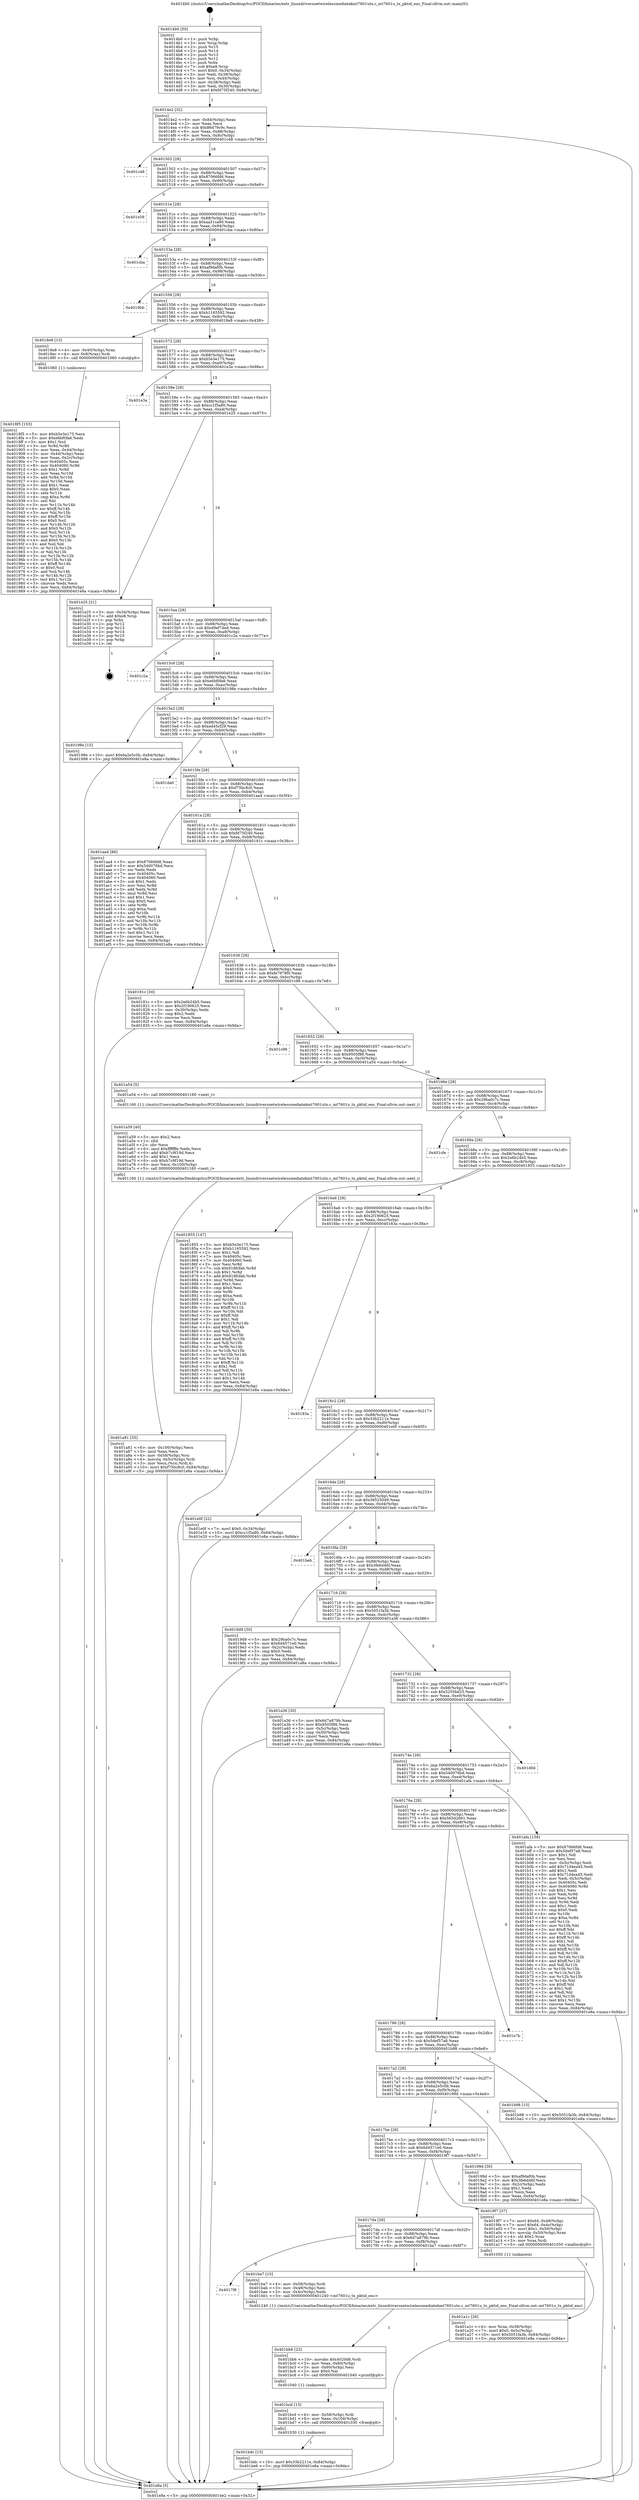 digraph "0x4014b0" {
  label = "0x4014b0 (/mnt/c/Users/mathe/Desktop/tcc/POCII/binaries/extr_linuxdriversnetwirelessmediatekmt7601utx.c_mt7601u_tx_pktid_enc_Final-ollvm.out::main(0))"
  labelloc = "t"
  node[shape=record]

  Entry [label="",width=0.3,height=0.3,shape=circle,fillcolor=black,style=filled]
  "0x4014e2" [label="{
     0x4014e2 [32]\l
     | [instrs]\l
     &nbsp;&nbsp;0x4014e2 \<+6\>: mov -0x84(%rbp),%eax\l
     &nbsp;&nbsp;0x4014e8 \<+2\>: mov %eax,%ecx\l
     &nbsp;&nbsp;0x4014ea \<+6\>: sub $0x86d79c9c,%ecx\l
     &nbsp;&nbsp;0x4014f0 \<+6\>: mov %eax,-0x88(%rbp)\l
     &nbsp;&nbsp;0x4014f6 \<+6\>: mov %ecx,-0x8c(%rbp)\l
     &nbsp;&nbsp;0x4014fc \<+6\>: je 0000000000401c48 \<main+0x798\>\l
  }"]
  "0x401c48" [label="{
     0x401c48\l
  }", style=dashed]
  "0x401502" [label="{
     0x401502 [28]\l
     | [instrs]\l
     &nbsp;&nbsp;0x401502 \<+5\>: jmp 0000000000401507 \<main+0x57\>\l
     &nbsp;&nbsp;0x401507 \<+6\>: mov -0x88(%rbp),%eax\l
     &nbsp;&nbsp;0x40150d \<+5\>: sub $0x87066fd6,%eax\l
     &nbsp;&nbsp;0x401512 \<+6\>: mov %eax,-0x90(%rbp)\l
     &nbsp;&nbsp;0x401518 \<+6\>: je 0000000000401e59 \<main+0x9a9\>\l
  }"]
  Exit [label="",width=0.3,height=0.3,shape=circle,fillcolor=black,style=filled,peripheries=2]
  "0x401e59" [label="{
     0x401e59\l
  }", style=dashed]
  "0x40151e" [label="{
     0x40151e [28]\l
     | [instrs]\l
     &nbsp;&nbsp;0x40151e \<+5\>: jmp 0000000000401523 \<main+0x73\>\l
     &nbsp;&nbsp;0x401523 \<+6\>: mov -0x88(%rbp),%eax\l
     &nbsp;&nbsp;0x401529 \<+5\>: sub $0xaa31ca90,%eax\l
     &nbsp;&nbsp;0x40152e \<+6\>: mov %eax,-0x94(%rbp)\l
     &nbsp;&nbsp;0x401534 \<+6\>: je 0000000000401cba \<main+0x80a\>\l
  }"]
  "0x401bdc" [label="{
     0x401bdc [15]\l
     | [instrs]\l
     &nbsp;&nbsp;0x401bdc \<+10\>: movl $0x33b2211e,-0x84(%rbp)\l
     &nbsp;&nbsp;0x401be6 \<+5\>: jmp 0000000000401e8a \<main+0x9da\>\l
  }"]
  "0x401cba" [label="{
     0x401cba\l
  }", style=dashed]
  "0x40153a" [label="{
     0x40153a [28]\l
     | [instrs]\l
     &nbsp;&nbsp;0x40153a \<+5\>: jmp 000000000040153f \<main+0x8f\>\l
     &nbsp;&nbsp;0x40153f \<+6\>: mov -0x88(%rbp),%eax\l
     &nbsp;&nbsp;0x401545 \<+5\>: sub $0xaf9daf0b,%eax\l
     &nbsp;&nbsp;0x40154a \<+6\>: mov %eax,-0x98(%rbp)\l
     &nbsp;&nbsp;0x401550 \<+6\>: je 00000000004019bb \<main+0x50b\>\l
  }"]
  "0x401bcd" [label="{
     0x401bcd [15]\l
     | [instrs]\l
     &nbsp;&nbsp;0x401bcd \<+4\>: mov -0x58(%rbp),%rdi\l
     &nbsp;&nbsp;0x401bd1 \<+6\>: mov %eax,-0x104(%rbp)\l
     &nbsp;&nbsp;0x401bd7 \<+5\>: call 0000000000401030 \<free@plt\>\l
     | [calls]\l
     &nbsp;&nbsp;0x401030 \{1\} (unknown)\l
  }"]
  "0x4019bb" [label="{
     0x4019bb\l
  }", style=dashed]
  "0x401556" [label="{
     0x401556 [28]\l
     | [instrs]\l
     &nbsp;&nbsp;0x401556 \<+5\>: jmp 000000000040155b \<main+0xab\>\l
     &nbsp;&nbsp;0x40155b \<+6\>: mov -0x88(%rbp),%eax\l
     &nbsp;&nbsp;0x401561 \<+5\>: sub $0xb1165592,%eax\l
     &nbsp;&nbsp;0x401566 \<+6\>: mov %eax,-0x9c(%rbp)\l
     &nbsp;&nbsp;0x40156c \<+6\>: je 00000000004018e8 \<main+0x438\>\l
  }"]
  "0x401bb6" [label="{
     0x401bb6 [23]\l
     | [instrs]\l
     &nbsp;&nbsp;0x401bb6 \<+10\>: movabs $0x4020d6,%rdi\l
     &nbsp;&nbsp;0x401bc0 \<+3\>: mov %eax,-0x60(%rbp)\l
     &nbsp;&nbsp;0x401bc3 \<+3\>: mov -0x60(%rbp),%esi\l
     &nbsp;&nbsp;0x401bc6 \<+2\>: mov $0x0,%al\l
     &nbsp;&nbsp;0x401bc8 \<+5\>: call 0000000000401040 \<printf@plt\>\l
     | [calls]\l
     &nbsp;&nbsp;0x401040 \{1\} (unknown)\l
  }"]
  "0x4018e8" [label="{
     0x4018e8 [13]\l
     | [instrs]\l
     &nbsp;&nbsp;0x4018e8 \<+4\>: mov -0x40(%rbp),%rax\l
     &nbsp;&nbsp;0x4018ec \<+4\>: mov 0x8(%rax),%rdi\l
     &nbsp;&nbsp;0x4018f0 \<+5\>: call 0000000000401060 \<atoi@plt\>\l
     | [calls]\l
     &nbsp;&nbsp;0x401060 \{1\} (unknown)\l
  }"]
  "0x401572" [label="{
     0x401572 [28]\l
     | [instrs]\l
     &nbsp;&nbsp;0x401572 \<+5\>: jmp 0000000000401577 \<main+0xc7\>\l
     &nbsp;&nbsp;0x401577 \<+6\>: mov -0x88(%rbp),%eax\l
     &nbsp;&nbsp;0x40157d \<+5\>: sub $0xb5e3e175,%eax\l
     &nbsp;&nbsp;0x401582 \<+6\>: mov %eax,-0xa0(%rbp)\l
     &nbsp;&nbsp;0x401588 \<+6\>: je 0000000000401e3a \<main+0x98a\>\l
  }"]
  "0x4017f6" [label="{
     0x4017f6\l
  }", style=dashed]
  "0x401e3a" [label="{
     0x401e3a\l
  }", style=dashed]
  "0x40158e" [label="{
     0x40158e [28]\l
     | [instrs]\l
     &nbsp;&nbsp;0x40158e \<+5\>: jmp 0000000000401593 \<main+0xe3\>\l
     &nbsp;&nbsp;0x401593 \<+6\>: mov -0x88(%rbp),%eax\l
     &nbsp;&nbsp;0x401599 \<+5\>: sub $0xcc1f5a80,%eax\l
     &nbsp;&nbsp;0x40159e \<+6\>: mov %eax,-0xa4(%rbp)\l
     &nbsp;&nbsp;0x4015a4 \<+6\>: je 0000000000401e25 \<main+0x975\>\l
  }"]
  "0x401ba7" [label="{
     0x401ba7 [15]\l
     | [instrs]\l
     &nbsp;&nbsp;0x401ba7 \<+4\>: mov -0x58(%rbp),%rdi\l
     &nbsp;&nbsp;0x401bab \<+3\>: mov -0x48(%rbp),%esi\l
     &nbsp;&nbsp;0x401bae \<+3\>: mov -0x4c(%rbp),%edx\l
     &nbsp;&nbsp;0x401bb1 \<+5\>: call 0000000000401240 \<mt7601u_tx_pktid_enc\>\l
     | [calls]\l
     &nbsp;&nbsp;0x401240 \{1\} (/mnt/c/Users/mathe/Desktop/tcc/POCII/binaries/extr_linuxdriversnetwirelessmediatekmt7601utx.c_mt7601u_tx_pktid_enc_Final-ollvm.out::mt7601u_tx_pktid_enc)\l
  }"]
  "0x401e25" [label="{
     0x401e25 [21]\l
     | [instrs]\l
     &nbsp;&nbsp;0x401e25 \<+3\>: mov -0x34(%rbp),%eax\l
     &nbsp;&nbsp;0x401e28 \<+7\>: add $0xe8,%rsp\l
     &nbsp;&nbsp;0x401e2f \<+1\>: pop %rbx\l
     &nbsp;&nbsp;0x401e30 \<+2\>: pop %r12\l
     &nbsp;&nbsp;0x401e32 \<+2\>: pop %r13\l
     &nbsp;&nbsp;0x401e34 \<+2\>: pop %r14\l
     &nbsp;&nbsp;0x401e36 \<+2\>: pop %r15\l
     &nbsp;&nbsp;0x401e38 \<+1\>: pop %rbp\l
     &nbsp;&nbsp;0x401e39 \<+1\>: ret\l
  }"]
  "0x4015aa" [label="{
     0x4015aa [28]\l
     | [instrs]\l
     &nbsp;&nbsp;0x4015aa \<+5\>: jmp 00000000004015af \<main+0xff\>\l
     &nbsp;&nbsp;0x4015af \<+6\>: mov -0x88(%rbp),%eax\l
     &nbsp;&nbsp;0x4015b5 \<+5\>: sub $0xd9ef74ed,%eax\l
     &nbsp;&nbsp;0x4015ba \<+6\>: mov %eax,-0xa8(%rbp)\l
     &nbsp;&nbsp;0x4015c0 \<+6\>: je 0000000000401c2a \<main+0x77a\>\l
  }"]
  "0x401a81" [label="{
     0x401a81 [35]\l
     | [instrs]\l
     &nbsp;&nbsp;0x401a81 \<+6\>: mov -0x100(%rbp),%ecx\l
     &nbsp;&nbsp;0x401a87 \<+3\>: imul %eax,%ecx\l
     &nbsp;&nbsp;0x401a8a \<+4\>: mov -0x58(%rbp),%rsi\l
     &nbsp;&nbsp;0x401a8e \<+4\>: movslq -0x5c(%rbp),%rdi\l
     &nbsp;&nbsp;0x401a92 \<+3\>: mov %ecx,(%rsi,%rdi,4)\l
     &nbsp;&nbsp;0x401a95 \<+10\>: movl $0xf75bc8c0,-0x84(%rbp)\l
     &nbsp;&nbsp;0x401a9f \<+5\>: jmp 0000000000401e8a \<main+0x9da\>\l
  }"]
  "0x401c2a" [label="{
     0x401c2a\l
  }", style=dashed]
  "0x4015c6" [label="{
     0x4015c6 [28]\l
     | [instrs]\l
     &nbsp;&nbsp;0x4015c6 \<+5\>: jmp 00000000004015cb \<main+0x11b\>\l
     &nbsp;&nbsp;0x4015cb \<+6\>: mov -0x88(%rbp),%eax\l
     &nbsp;&nbsp;0x4015d1 \<+5\>: sub $0xe6bf0fa6,%eax\l
     &nbsp;&nbsp;0x4015d6 \<+6\>: mov %eax,-0xac(%rbp)\l
     &nbsp;&nbsp;0x4015dc \<+6\>: je 000000000040198e \<main+0x4de\>\l
  }"]
  "0x401a59" [label="{
     0x401a59 [40]\l
     | [instrs]\l
     &nbsp;&nbsp;0x401a59 \<+5\>: mov $0x2,%ecx\l
     &nbsp;&nbsp;0x401a5e \<+1\>: cltd\l
     &nbsp;&nbsp;0x401a5f \<+2\>: idiv %ecx\l
     &nbsp;&nbsp;0x401a61 \<+6\>: imul $0xfffffffe,%edx,%ecx\l
     &nbsp;&nbsp;0x401a67 \<+6\>: add $0xb7c9f19d,%ecx\l
     &nbsp;&nbsp;0x401a6d \<+3\>: add $0x1,%ecx\l
     &nbsp;&nbsp;0x401a70 \<+6\>: sub $0xb7c9f19d,%ecx\l
     &nbsp;&nbsp;0x401a76 \<+6\>: mov %ecx,-0x100(%rbp)\l
     &nbsp;&nbsp;0x401a7c \<+5\>: call 0000000000401160 \<next_i\>\l
     | [calls]\l
     &nbsp;&nbsp;0x401160 \{1\} (/mnt/c/Users/mathe/Desktop/tcc/POCII/binaries/extr_linuxdriversnetwirelessmediatekmt7601utx.c_mt7601u_tx_pktid_enc_Final-ollvm.out::next_i)\l
  }"]
  "0x40198e" [label="{
     0x40198e [15]\l
     | [instrs]\l
     &nbsp;&nbsp;0x40198e \<+10\>: movl $0x6a2e5c0b,-0x84(%rbp)\l
     &nbsp;&nbsp;0x401998 \<+5\>: jmp 0000000000401e8a \<main+0x9da\>\l
  }"]
  "0x4015e2" [label="{
     0x4015e2 [28]\l
     | [instrs]\l
     &nbsp;&nbsp;0x4015e2 \<+5\>: jmp 00000000004015e7 \<main+0x137\>\l
     &nbsp;&nbsp;0x4015e7 \<+6\>: mov -0x88(%rbp),%eax\l
     &nbsp;&nbsp;0x4015ed \<+5\>: sub $0xed45cf29,%eax\l
     &nbsp;&nbsp;0x4015f2 \<+6\>: mov %eax,-0xb0(%rbp)\l
     &nbsp;&nbsp;0x4015f8 \<+6\>: je 0000000000401da0 \<main+0x8f0\>\l
  }"]
  "0x401a1c" [label="{
     0x401a1c [26]\l
     | [instrs]\l
     &nbsp;&nbsp;0x401a1c \<+4\>: mov %rax,-0x58(%rbp)\l
     &nbsp;&nbsp;0x401a20 \<+7\>: movl $0x0,-0x5c(%rbp)\l
     &nbsp;&nbsp;0x401a27 \<+10\>: movl $0x5051fa3b,-0x84(%rbp)\l
     &nbsp;&nbsp;0x401a31 \<+5\>: jmp 0000000000401e8a \<main+0x9da\>\l
  }"]
  "0x401da0" [label="{
     0x401da0\l
  }", style=dashed]
  "0x4015fe" [label="{
     0x4015fe [28]\l
     | [instrs]\l
     &nbsp;&nbsp;0x4015fe \<+5\>: jmp 0000000000401603 \<main+0x153\>\l
     &nbsp;&nbsp;0x401603 \<+6\>: mov -0x88(%rbp),%eax\l
     &nbsp;&nbsp;0x401609 \<+5\>: sub $0xf75bc8c0,%eax\l
     &nbsp;&nbsp;0x40160e \<+6\>: mov %eax,-0xb4(%rbp)\l
     &nbsp;&nbsp;0x401614 \<+6\>: je 0000000000401aa4 \<main+0x5f4\>\l
  }"]
  "0x4017da" [label="{
     0x4017da [28]\l
     | [instrs]\l
     &nbsp;&nbsp;0x4017da \<+5\>: jmp 00000000004017df \<main+0x32f\>\l
     &nbsp;&nbsp;0x4017df \<+6\>: mov -0x88(%rbp),%eax\l
     &nbsp;&nbsp;0x4017e5 \<+5\>: sub $0x6d7a879b,%eax\l
     &nbsp;&nbsp;0x4017ea \<+6\>: mov %eax,-0xf8(%rbp)\l
     &nbsp;&nbsp;0x4017f0 \<+6\>: je 0000000000401ba7 \<main+0x6f7\>\l
  }"]
  "0x401aa4" [label="{
     0x401aa4 [86]\l
     | [instrs]\l
     &nbsp;&nbsp;0x401aa4 \<+5\>: mov $0x87066fd6,%eax\l
     &nbsp;&nbsp;0x401aa9 \<+5\>: mov $0x540076bd,%ecx\l
     &nbsp;&nbsp;0x401aae \<+2\>: xor %edx,%edx\l
     &nbsp;&nbsp;0x401ab0 \<+7\>: mov 0x40405c,%esi\l
     &nbsp;&nbsp;0x401ab7 \<+7\>: mov 0x404060,%edi\l
     &nbsp;&nbsp;0x401abe \<+3\>: sub $0x1,%edx\l
     &nbsp;&nbsp;0x401ac1 \<+3\>: mov %esi,%r8d\l
     &nbsp;&nbsp;0x401ac4 \<+3\>: add %edx,%r8d\l
     &nbsp;&nbsp;0x401ac7 \<+4\>: imul %r8d,%esi\l
     &nbsp;&nbsp;0x401acb \<+3\>: and $0x1,%esi\l
     &nbsp;&nbsp;0x401ace \<+3\>: cmp $0x0,%esi\l
     &nbsp;&nbsp;0x401ad1 \<+4\>: sete %r9b\l
     &nbsp;&nbsp;0x401ad5 \<+3\>: cmp $0xa,%edi\l
     &nbsp;&nbsp;0x401ad8 \<+4\>: setl %r10b\l
     &nbsp;&nbsp;0x401adc \<+3\>: mov %r9b,%r11b\l
     &nbsp;&nbsp;0x401adf \<+3\>: and %r10b,%r11b\l
     &nbsp;&nbsp;0x401ae2 \<+3\>: xor %r10b,%r9b\l
     &nbsp;&nbsp;0x401ae5 \<+3\>: or %r9b,%r11b\l
     &nbsp;&nbsp;0x401ae8 \<+4\>: test $0x1,%r11b\l
     &nbsp;&nbsp;0x401aec \<+3\>: cmovne %ecx,%eax\l
     &nbsp;&nbsp;0x401aef \<+6\>: mov %eax,-0x84(%rbp)\l
     &nbsp;&nbsp;0x401af5 \<+5\>: jmp 0000000000401e8a \<main+0x9da\>\l
  }"]
  "0x40161a" [label="{
     0x40161a [28]\l
     | [instrs]\l
     &nbsp;&nbsp;0x40161a \<+5\>: jmp 000000000040161f \<main+0x16f\>\l
     &nbsp;&nbsp;0x40161f \<+6\>: mov -0x88(%rbp),%eax\l
     &nbsp;&nbsp;0x401625 \<+5\>: sub $0xfd75f240,%eax\l
     &nbsp;&nbsp;0x40162a \<+6\>: mov %eax,-0xb8(%rbp)\l
     &nbsp;&nbsp;0x401630 \<+6\>: je 000000000040181c \<main+0x36c\>\l
  }"]
  "0x4019f7" [label="{
     0x4019f7 [37]\l
     | [instrs]\l
     &nbsp;&nbsp;0x4019f7 \<+7\>: movl $0x64,-0x48(%rbp)\l
     &nbsp;&nbsp;0x4019fe \<+7\>: movl $0x64,-0x4c(%rbp)\l
     &nbsp;&nbsp;0x401a05 \<+7\>: movl $0x1,-0x50(%rbp)\l
     &nbsp;&nbsp;0x401a0c \<+4\>: movslq -0x50(%rbp),%rax\l
     &nbsp;&nbsp;0x401a10 \<+4\>: shl $0x2,%rax\l
     &nbsp;&nbsp;0x401a14 \<+3\>: mov %rax,%rdi\l
     &nbsp;&nbsp;0x401a17 \<+5\>: call 0000000000401050 \<malloc@plt\>\l
     | [calls]\l
     &nbsp;&nbsp;0x401050 \{1\} (unknown)\l
  }"]
  "0x40181c" [label="{
     0x40181c [30]\l
     | [instrs]\l
     &nbsp;&nbsp;0x40181c \<+5\>: mov $0x2e6b24b5,%eax\l
     &nbsp;&nbsp;0x401821 \<+5\>: mov $0x2f190625,%ecx\l
     &nbsp;&nbsp;0x401826 \<+3\>: mov -0x30(%rbp),%edx\l
     &nbsp;&nbsp;0x401829 \<+3\>: cmp $0x2,%edx\l
     &nbsp;&nbsp;0x40182c \<+3\>: cmovne %ecx,%eax\l
     &nbsp;&nbsp;0x40182f \<+6\>: mov %eax,-0x84(%rbp)\l
     &nbsp;&nbsp;0x401835 \<+5\>: jmp 0000000000401e8a \<main+0x9da\>\l
  }"]
  "0x401636" [label="{
     0x401636 [28]\l
     | [instrs]\l
     &nbsp;&nbsp;0x401636 \<+5\>: jmp 000000000040163b \<main+0x18b\>\l
     &nbsp;&nbsp;0x40163b \<+6\>: mov -0x88(%rbp),%eax\l
     &nbsp;&nbsp;0x401641 \<+5\>: sub $0xfe7978f0,%eax\l
     &nbsp;&nbsp;0x401646 \<+6\>: mov %eax,-0xbc(%rbp)\l
     &nbsp;&nbsp;0x40164c \<+6\>: je 0000000000401c98 \<main+0x7e8\>\l
  }"]
  "0x401e8a" [label="{
     0x401e8a [5]\l
     | [instrs]\l
     &nbsp;&nbsp;0x401e8a \<+5\>: jmp 00000000004014e2 \<main+0x32\>\l
  }"]
  "0x4014b0" [label="{
     0x4014b0 [50]\l
     | [instrs]\l
     &nbsp;&nbsp;0x4014b0 \<+1\>: push %rbp\l
     &nbsp;&nbsp;0x4014b1 \<+3\>: mov %rsp,%rbp\l
     &nbsp;&nbsp;0x4014b4 \<+2\>: push %r15\l
     &nbsp;&nbsp;0x4014b6 \<+2\>: push %r14\l
     &nbsp;&nbsp;0x4014b8 \<+2\>: push %r13\l
     &nbsp;&nbsp;0x4014ba \<+2\>: push %r12\l
     &nbsp;&nbsp;0x4014bc \<+1\>: push %rbx\l
     &nbsp;&nbsp;0x4014bd \<+7\>: sub $0xe8,%rsp\l
     &nbsp;&nbsp;0x4014c4 \<+7\>: movl $0x0,-0x34(%rbp)\l
     &nbsp;&nbsp;0x4014cb \<+3\>: mov %edi,-0x38(%rbp)\l
     &nbsp;&nbsp;0x4014ce \<+4\>: mov %rsi,-0x40(%rbp)\l
     &nbsp;&nbsp;0x4014d2 \<+3\>: mov -0x38(%rbp),%edi\l
     &nbsp;&nbsp;0x4014d5 \<+3\>: mov %edi,-0x30(%rbp)\l
     &nbsp;&nbsp;0x4014d8 \<+10\>: movl $0xfd75f240,-0x84(%rbp)\l
  }"]
  "0x4017be" [label="{
     0x4017be [28]\l
     | [instrs]\l
     &nbsp;&nbsp;0x4017be \<+5\>: jmp 00000000004017c3 \<main+0x313\>\l
     &nbsp;&nbsp;0x4017c3 \<+6\>: mov -0x88(%rbp),%eax\l
     &nbsp;&nbsp;0x4017c9 \<+5\>: sub $0x6d4571e0,%eax\l
     &nbsp;&nbsp;0x4017ce \<+6\>: mov %eax,-0xf4(%rbp)\l
     &nbsp;&nbsp;0x4017d4 \<+6\>: je 00000000004019f7 \<main+0x547\>\l
  }"]
  "0x401c98" [label="{
     0x401c98\l
  }", style=dashed]
  "0x401652" [label="{
     0x401652 [28]\l
     | [instrs]\l
     &nbsp;&nbsp;0x401652 \<+5\>: jmp 0000000000401657 \<main+0x1a7\>\l
     &nbsp;&nbsp;0x401657 \<+6\>: mov -0x88(%rbp),%eax\l
     &nbsp;&nbsp;0x40165d \<+5\>: sub $0x9505f86,%eax\l
     &nbsp;&nbsp;0x401662 \<+6\>: mov %eax,-0xc0(%rbp)\l
     &nbsp;&nbsp;0x401668 \<+6\>: je 0000000000401a54 \<main+0x5a4\>\l
  }"]
  "0x40199d" [label="{
     0x40199d [30]\l
     | [instrs]\l
     &nbsp;&nbsp;0x40199d \<+5\>: mov $0xaf9daf0b,%eax\l
     &nbsp;&nbsp;0x4019a2 \<+5\>: mov $0x3fe6d46f,%ecx\l
     &nbsp;&nbsp;0x4019a7 \<+3\>: mov -0x2c(%rbp),%edx\l
     &nbsp;&nbsp;0x4019aa \<+3\>: cmp $0x1,%edx\l
     &nbsp;&nbsp;0x4019ad \<+3\>: cmovl %ecx,%eax\l
     &nbsp;&nbsp;0x4019b0 \<+6\>: mov %eax,-0x84(%rbp)\l
     &nbsp;&nbsp;0x4019b6 \<+5\>: jmp 0000000000401e8a \<main+0x9da\>\l
  }"]
  "0x401a54" [label="{
     0x401a54 [5]\l
     | [instrs]\l
     &nbsp;&nbsp;0x401a54 \<+5\>: call 0000000000401160 \<next_i\>\l
     | [calls]\l
     &nbsp;&nbsp;0x401160 \{1\} (/mnt/c/Users/mathe/Desktop/tcc/POCII/binaries/extr_linuxdriversnetwirelessmediatekmt7601utx.c_mt7601u_tx_pktid_enc_Final-ollvm.out::next_i)\l
  }"]
  "0x40166e" [label="{
     0x40166e [28]\l
     | [instrs]\l
     &nbsp;&nbsp;0x40166e \<+5\>: jmp 0000000000401673 \<main+0x1c3\>\l
     &nbsp;&nbsp;0x401673 \<+6\>: mov -0x88(%rbp),%eax\l
     &nbsp;&nbsp;0x401679 \<+5\>: sub $0x29ba0c7c,%eax\l
     &nbsp;&nbsp;0x40167e \<+6\>: mov %eax,-0xc4(%rbp)\l
     &nbsp;&nbsp;0x401684 \<+6\>: je 0000000000401cfe \<main+0x84e\>\l
  }"]
  "0x4017a2" [label="{
     0x4017a2 [28]\l
     | [instrs]\l
     &nbsp;&nbsp;0x4017a2 \<+5\>: jmp 00000000004017a7 \<main+0x2f7\>\l
     &nbsp;&nbsp;0x4017a7 \<+6\>: mov -0x88(%rbp),%eax\l
     &nbsp;&nbsp;0x4017ad \<+5\>: sub $0x6a2e5c0b,%eax\l
     &nbsp;&nbsp;0x4017b2 \<+6\>: mov %eax,-0xf0(%rbp)\l
     &nbsp;&nbsp;0x4017b8 \<+6\>: je 000000000040199d \<main+0x4ed\>\l
  }"]
  "0x401cfe" [label="{
     0x401cfe\l
  }", style=dashed]
  "0x40168a" [label="{
     0x40168a [28]\l
     | [instrs]\l
     &nbsp;&nbsp;0x40168a \<+5\>: jmp 000000000040168f \<main+0x1df\>\l
     &nbsp;&nbsp;0x40168f \<+6\>: mov -0x88(%rbp),%eax\l
     &nbsp;&nbsp;0x401695 \<+5\>: sub $0x2e6b24b5,%eax\l
     &nbsp;&nbsp;0x40169a \<+6\>: mov %eax,-0xc8(%rbp)\l
     &nbsp;&nbsp;0x4016a0 \<+6\>: je 0000000000401855 \<main+0x3a5\>\l
  }"]
  "0x401b98" [label="{
     0x401b98 [15]\l
     | [instrs]\l
     &nbsp;&nbsp;0x401b98 \<+10\>: movl $0x5051fa3b,-0x84(%rbp)\l
     &nbsp;&nbsp;0x401ba2 \<+5\>: jmp 0000000000401e8a \<main+0x9da\>\l
  }"]
  "0x401855" [label="{
     0x401855 [147]\l
     | [instrs]\l
     &nbsp;&nbsp;0x401855 \<+5\>: mov $0xb5e3e175,%eax\l
     &nbsp;&nbsp;0x40185a \<+5\>: mov $0xb1165592,%ecx\l
     &nbsp;&nbsp;0x40185f \<+2\>: mov $0x1,%dl\l
     &nbsp;&nbsp;0x401861 \<+7\>: mov 0x40405c,%esi\l
     &nbsp;&nbsp;0x401868 \<+7\>: mov 0x404060,%edi\l
     &nbsp;&nbsp;0x40186f \<+3\>: mov %esi,%r8d\l
     &nbsp;&nbsp;0x401872 \<+7\>: sub $0x918fcfab,%r8d\l
     &nbsp;&nbsp;0x401879 \<+4\>: sub $0x1,%r8d\l
     &nbsp;&nbsp;0x40187d \<+7\>: add $0x918fcfab,%r8d\l
     &nbsp;&nbsp;0x401884 \<+4\>: imul %r8d,%esi\l
     &nbsp;&nbsp;0x401888 \<+3\>: and $0x1,%esi\l
     &nbsp;&nbsp;0x40188b \<+3\>: cmp $0x0,%esi\l
     &nbsp;&nbsp;0x40188e \<+4\>: sete %r9b\l
     &nbsp;&nbsp;0x401892 \<+3\>: cmp $0xa,%edi\l
     &nbsp;&nbsp;0x401895 \<+4\>: setl %r10b\l
     &nbsp;&nbsp;0x401899 \<+3\>: mov %r9b,%r11b\l
     &nbsp;&nbsp;0x40189c \<+4\>: xor $0xff,%r11b\l
     &nbsp;&nbsp;0x4018a0 \<+3\>: mov %r10b,%bl\l
     &nbsp;&nbsp;0x4018a3 \<+3\>: xor $0xff,%bl\l
     &nbsp;&nbsp;0x4018a6 \<+3\>: xor $0x1,%dl\l
     &nbsp;&nbsp;0x4018a9 \<+3\>: mov %r11b,%r14b\l
     &nbsp;&nbsp;0x4018ac \<+4\>: and $0xff,%r14b\l
     &nbsp;&nbsp;0x4018b0 \<+3\>: and %dl,%r9b\l
     &nbsp;&nbsp;0x4018b3 \<+3\>: mov %bl,%r15b\l
     &nbsp;&nbsp;0x4018b6 \<+4\>: and $0xff,%r15b\l
     &nbsp;&nbsp;0x4018ba \<+3\>: and %dl,%r10b\l
     &nbsp;&nbsp;0x4018bd \<+3\>: or %r9b,%r14b\l
     &nbsp;&nbsp;0x4018c0 \<+3\>: or %r10b,%r15b\l
     &nbsp;&nbsp;0x4018c3 \<+3\>: xor %r15b,%r14b\l
     &nbsp;&nbsp;0x4018c6 \<+3\>: or %bl,%r11b\l
     &nbsp;&nbsp;0x4018c9 \<+4\>: xor $0xff,%r11b\l
     &nbsp;&nbsp;0x4018cd \<+3\>: or $0x1,%dl\l
     &nbsp;&nbsp;0x4018d0 \<+3\>: and %dl,%r11b\l
     &nbsp;&nbsp;0x4018d3 \<+3\>: or %r11b,%r14b\l
     &nbsp;&nbsp;0x4018d6 \<+4\>: test $0x1,%r14b\l
     &nbsp;&nbsp;0x4018da \<+3\>: cmovne %ecx,%eax\l
     &nbsp;&nbsp;0x4018dd \<+6\>: mov %eax,-0x84(%rbp)\l
     &nbsp;&nbsp;0x4018e3 \<+5\>: jmp 0000000000401e8a \<main+0x9da\>\l
  }"]
  "0x4016a6" [label="{
     0x4016a6 [28]\l
     | [instrs]\l
     &nbsp;&nbsp;0x4016a6 \<+5\>: jmp 00000000004016ab \<main+0x1fb\>\l
     &nbsp;&nbsp;0x4016ab \<+6\>: mov -0x88(%rbp),%eax\l
     &nbsp;&nbsp;0x4016b1 \<+5\>: sub $0x2f190625,%eax\l
     &nbsp;&nbsp;0x4016b6 \<+6\>: mov %eax,-0xcc(%rbp)\l
     &nbsp;&nbsp;0x4016bc \<+6\>: je 000000000040183a \<main+0x38a\>\l
  }"]
  "0x4018f5" [label="{
     0x4018f5 [153]\l
     | [instrs]\l
     &nbsp;&nbsp;0x4018f5 \<+5\>: mov $0xb5e3e175,%ecx\l
     &nbsp;&nbsp;0x4018fa \<+5\>: mov $0xe6bf0fa6,%edx\l
     &nbsp;&nbsp;0x4018ff \<+3\>: mov $0x1,%sil\l
     &nbsp;&nbsp;0x401902 \<+3\>: xor %r8d,%r8d\l
     &nbsp;&nbsp;0x401905 \<+3\>: mov %eax,-0x44(%rbp)\l
     &nbsp;&nbsp;0x401908 \<+3\>: mov -0x44(%rbp),%eax\l
     &nbsp;&nbsp;0x40190b \<+3\>: mov %eax,-0x2c(%rbp)\l
     &nbsp;&nbsp;0x40190e \<+7\>: mov 0x40405c,%eax\l
     &nbsp;&nbsp;0x401915 \<+8\>: mov 0x404060,%r9d\l
     &nbsp;&nbsp;0x40191d \<+4\>: sub $0x1,%r8d\l
     &nbsp;&nbsp;0x401921 \<+3\>: mov %eax,%r10d\l
     &nbsp;&nbsp;0x401924 \<+3\>: add %r8d,%r10d\l
     &nbsp;&nbsp;0x401927 \<+4\>: imul %r10d,%eax\l
     &nbsp;&nbsp;0x40192b \<+3\>: and $0x1,%eax\l
     &nbsp;&nbsp;0x40192e \<+3\>: cmp $0x0,%eax\l
     &nbsp;&nbsp;0x401931 \<+4\>: sete %r11b\l
     &nbsp;&nbsp;0x401935 \<+4\>: cmp $0xa,%r9d\l
     &nbsp;&nbsp;0x401939 \<+3\>: setl %bl\l
     &nbsp;&nbsp;0x40193c \<+3\>: mov %r11b,%r14b\l
     &nbsp;&nbsp;0x40193f \<+4\>: xor $0xff,%r14b\l
     &nbsp;&nbsp;0x401943 \<+3\>: mov %bl,%r15b\l
     &nbsp;&nbsp;0x401946 \<+4\>: xor $0xff,%r15b\l
     &nbsp;&nbsp;0x40194a \<+4\>: xor $0x0,%sil\l
     &nbsp;&nbsp;0x40194e \<+3\>: mov %r14b,%r12b\l
     &nbsp;&nbsp;0x401951 \<+4\>: and $0x0,%r12b\l
     &nbsp;&nbsp;0x401955 \<+3\>: and %sil,%r11b\l
     &nbsp;&nbsp;0x401958 \<+3\>: mov %r15b,%r13b\l
     &nbsp;&nbsp;0x40195b \<+4\>: and $0x0,%r13b\l
     &nbsp;&nbsp;0x40195f \<+3\>: and %sil,%bl\l
     &nbsp;&nbsp;0x401962 \<+3\>: or %r11b,%r12b\l
     &nbsp;&nbsp;0x401965 \<+3\>: or %bl,%r13b\l
     &nbsp;&nbsp;0x401968 \<+3\>: xor %r13b,%r12b\l
     &nbsp;&nbsp;0x40196b \<+3\>: or %r15b,%r14b\l
     &nbsp;&nbsp;0x40196e \<+4\>: xor $0xff,%r14b\l
     &nbsp;&nbsp;0x401972 \<+4\>: or $0x0,%sil\l
     &nbsp;&nbsp;0x401976 \<+3\>: and %sil,%r14b\l
     &nbsp;&nbsp;0x401979 \<+3\>: or %r14b,%r12b\l
     &nbsp;&nbsp;0x40197c \<+4\>: test $0x1,%r12b\l
     &nbsp;&nbsp;0x401980 \<+3\>: cmovne %edx,%ecx\l
     &nbsp;&nbsp;0x401983 \<+6\>: mov %ecx,-0x84(%rbp)\l
     &nbsp;&nbsp;0x401989 \<+5\>: jmp 0000000000401e8a \<main+0x9da\>\l
  }"]
  "0x401786" [label="{
     0x401786 [28]\l
     | [instrs]\l
     &nbsp;&nbsp;0x401786 \<+5\>: jmp 000000000040178b \<main+0x2db\>\l
     &nbsp;&nbsp;0x40178b \<+6\>: mov -0x88(%rbp),%eax\l
     &nbsp;&nbsp;0x401791 \<+5\>: sub $0x5def57a8,%eax\l
     &nbsp;&nbsp;0x401796 \<+6\>: mov %eax,-0xec(%rbp)\l
     &nbsp;&nbsp;0x40179c \<+6\>: je 0000000000401b98 \<main+0x6e8\>\l
  }"]
  "0x40183a" [label="{
     0x40183a\l
  }", style=dashed]
  "0x4016c2" [label="{
     0x4016c2 [28]\l
     | [instrs]\l
     &nbsp;&nbsp;0x4016c2 \<+5\>: jmp 00000000004016c7 \<main+0x217\>\l
     &nbsp;&nbsp;0x4016c7 \<+6\>: mov -0x88(%rbp),%eax\l
     &nbsp;&nbsp;0x4016cd \<+5\>: sub $0x33b2211e,%eax\l
     &nbsp;&nbsp;0x4016d2 \<+6\>: mov %eax,-0xd0(%rbp)\l
     &nbsp;&nbsp;0x4016d8 \<+6\>: je 0000000000401e0f \<main+0x95f\>\l
  }"]
  "0x401e7b" [label="{
     0x401e7b\l
  }", style=dashed]
  "0x401e0f" [label="{
     0x401e0f [22]\l
     | [instrs]\l
     &nbsp;&nbsp;0x401e0f \<+7\>: movl $0x0,-0x34(%rbp)\l
     &nbsp;&nbsp;0x401e16 \<+10\>: movl $0xcc1f5a80,-0x84(%rbp)\l
     &nbsp;&nbsp;0x401e20 \<+5\>: jmp 0000000000401e8a \<main+0x9da\>\l
  }"]
  "0x4016de" [label="{
     0x4016de [28]\l
     | [instrs]\l
     &nbsp;&nbsp;0x4016de \<+5\>: jmp 00000000004016e3 \<main+0x233\>\l
     &nbsp;&nbsp;0x4016e3 \<+6\>: mov -0x88(%rbp),%eax\l
     &nbsp;&nbsp;0x4016e9 \<+5\>: sub $0x39525049,%eax\l
     &nbsp;&nbsp;0x4016ee \<+6\>: mov %eax,-0xd4(%rbp)\l
     &nbsp;&nbsp;0x4016f4 \<+6\>: je 0000000000401beb \<main+0x73b\>\l
  }"]
  "0x40176a" [label="{
     0x40176a [28]\l
     | [instrs]\l
     &nbsp;&nbsp;0x40176a \<+5\>: jmp 000000000040176f \<main+0x2bf\>\l
     &nbsp;&nbsp;0x40176f \<+6\>: mov -0x88(%rbp),%eax\l
     &nbsp;&nbsp;0x401775 \<+5\>: sub $0x565d2691,%eax\l
     &nbsp;&nbsp;0x40177a \<+6\>: mov %eax,-0xe8(%rbp)\l
     &nbsp;&nbsp;0x401780 \<+6\>: je 0000000000401e7b \<main+0x9cb\>\l
  }"]
  "0x401beb" [label="{
     0x401beb\l
  }", style=dashed]
  "0x4016fa" [label="{
     0x4016fa [28]\l
     | [instrs]\l
     &nbsp;&nbsp;0x4016fa \<+5\>: jmp 00000000004016ff \<main+0x24f\>\l
     &nbsp;&nbsp;0x4016ff \<+6\>: mov -0x88(%rbp),%eax\l
     &nbsp;&nbsp;0x401705 \<+5\>: sub $0x3fe6d46f,%eax\l
     &nbsp;&nbsp;0x40170a \<+6\>: mov %eax,-0xd8(%rbp)\l
     &nbsp;&nbsp;0x401710 \<+6\>: je 00000000004019d9 \<main+0x529\>\l
  }"]
  "0x401afa" [label="{
     0x401afa [158]\l
     | [instrs]\l
     &nbsp;&nbsp;0x401afa \<+5\>: mov $0x87066fd6,%eax\l
     &nbsp;&nbsp;0x401aff \<+5\>: mov $0x5def57a8,%ecx\l
     &nbsp;&nbsp;0x401b04 \<+2\>: mov $0x1,%dl\l
     &nbsp;&nbsp;0x401b06 \<+2\>: xor %esi,%esi\l
     &nbsp;&nbsp;0x401b08 \<+3\>: mov -0x5c(%rbp),%edi\l
     &nbsp;&nbsp;0x401b0b \<+6\>: add $0x71d4ea45,%edi\l
     &nbsp;&nbsp;0x401b11 \<+3\>: add $0x1,%edi\l
     &nbsp;&nbsp;0x401b14 \<+6\>: sub $0x71d4ea45,%edi\l
     &nbsp;&nbsp;0x401b1a \<+3\>: mov %edi,-0x5c(%rbp)\l
     &nbsp;&nbsp;0x401b1d \<+7\>: mov 0x40405c,%edi\l
     &nbsp;&nbsp;0x401b24 \<+8\>: mov 0x404060,%r8d\l
     &nbsp;&nbsp;0x401b2c \<+3\>: sub $0x1,%esi\l
     &nbsp;&nbsp;0x401b2f \<+3\>: mov %edi,%r9d\l
     &nbsp;&nbsp;0x401b32 \<+3\>: add %esi,%r9d\l
     &nbsp;&nbsp;0x401b35 \<+4\>: imul %r9d,%edi\l
     &nbsp;&nbsp;0x401b39 \<+3\>: and $0x1,%edi\l
     &nbsp;&nbsp;0x401b3c \<+3\>: cmp $0x0,%edi\l
     &nbsp;&nbsp;0x401b3f \<+4\>: sete %r10b\l
     &nbsp;&nbsp;0x401b43 \<+4\>: cmp $0xa,%r8d\l
     &nbsp;&nbsp;0x401b47 \<+4\>: setl %r11b\l
     &nbsp;&nbsp;0x401b4b \<+3\>: mov %r10b,%bl\l
     &nbsp;&nbsp;0x401b4e \<+3\>: xor $0xff,%bl\l
     &nbsp;&nbsp;0x401b51 \<+3\>: mov %r11b,%r14b\l
     &nbsp;&nbsp;0x401b54 \<+4\>: xor $0xff,%r14b\l
     &nbsp;&nbsp;0x401b58 \<+3\>: xor $0x1,%dl\l
     &nbsp;&nbsp;0x401b5b \<+3\>: mov %bl,%r15b\l
     &nbsp;&nbsp;0x401b5e \<+4\>: and $0xff,%r15b\l
     &nbsp;&nbsp;0x401b62 \<+3\>: and %dl,%r10b\l
     &nbsp;&nbsp;0x401b65 \<+3\>: mov %r14b,%r12b\l
     &nbsp;&nbsp;0x401b68 \<+4\>: and $0xff,%r12b\l
     &nbsp;&nbsp;0x401b6c \<+3\>: and %dl,%r11b\l
     &nbsp;&nbsp;0x401b6f \<+3\>: or %r10b,%r15b\l
     &nbsp;&nbsp;0x401b72 \<+3\>: or %r11b,%r12b\l
     &nbsp;&nbsp;0x401b75 \<+3\>: xor %r12b,%r15b\l
     &nbsp;&nbsp;0x401b78 \<+3\>: or %r14b,%bl\l
     &nbsp;&nbsp;0x401b7b \<+3\>: xor $0xff,%bl\l
     &nbsp;&nbsp;0x401b7e \<+3\>: or $0x1,%dl\l
     &nbsp;&nbsp;0x401b81 \<+2\>: and %dl,%bl\l
     &nbsp;&nbsp;0x401b83 \<+3\>: or %bl,%r15b\l
     &nbsp;&nbsp;0x401b86 \<+4\>: test $0x1,%r15b\l
     &nbsp;&nbsp;0x401b8a \<+3\>: cmovne %ecx,%eax\l
     &nbsp;&nbsp;0x401b8d \<+6\>: mov %eax,-0x84(%rbp)\l
     &nbsp;&nbsp;0x401b93 \<+5\>: jmp 0000000000401e8a \<main+0x9da\>\l
  }"]
  "0x4019d9" [label="{
     0x4019d9 [30]\l
     | [instrs]\l
     &nbsp;&nbsp;0x4019d9 \<+5\>: mov $0x29ba0c7c,%eax\l
     &nbsp;&nbsp;0x4019de \<+5\>: mov $0x6d4571e0,%ecx\l
     &nbsp;&nbsp;0x4019e3 \<+3\>: mov -0x2c(%rbp),%edx\l
     &nbsp;&nbsp;0x4019e6 \<+3\>: cmp $0x0,%edx\l
     &nbsp;&nbsp;0x4019e9 \<+3\>: cmove %ecx,%eax\l
     &nbsp;&nbsp;0x4019ec \<+6\>: mov %eax,-0x84(%rbp)\l
     &nbsp;&nbsp;0x4019f2 \<+5\>: jmp 0000000000401e8a \<main+0x9da\>\l
  }"]
  "0x401716" [label="{
     0x401716 [28]\l
     | [instrs]\l
     &nbsp;&nbsp;0x401716 \<+5\>: jmp 000000000040171b \<main+0x26b\>\l
     &nbsp;&nbsp;0x40171b \<+6\>: mov -0x88(%rbp),%eax\l
     &nbsp;&nbsp;0x401721 \<+5\>: sub $0x5051fa3b,%eax\l
     &nbsp;&nbsp;0x401726 \<+6\>: mov %eax,-0xdc(%rbp)\l
     &nbsp;&nbsp;0x40172c \<+6\>: je 0000000000401a36 \<main+0x586\>\l
  }"]
  "0x40174e" [label="{
     0x40174e [28]\l
     | [instrs]\l
     &nbsp;&nbsp;0x40174e \<+5\>: jmp 0000000000401753 \<main+0x2a3\>\l
     &nbsp;&nbsp;0x401753 \<+6\>: mov -0x88(%rbp),%eax\l
     &nbsp;&nbsp;0x401759 \<+5\>: sub $0x540076bd,%eax\l
     &nbsp;&nbsp;0x40175e \<+6\>: mov %eax,-0xe4(%rbp)\l
     &nbsp;&nbsp;0x401764 \<+6\>: je 0000000000401afa \<main+0x64a\>\l
  }"]
  "0x401a36" [label="{
     0x401a36 [30]\l
     | [instrs]\l
     &nbsp;&nbsp;0x401a36 \<+5\>: mov $0x6d7a879b,%eax\l
     &nbsp;&nbsp;0x401a3b \<+5\>: mov $0x9505f86,%ecx\l
     &nbsp;&nbsp;0x401a40 \<+3\>: mov -0x5c(%rbp),%edx\l
     &nbsp;&nbsp;0x401a43 \<+3\>: cmp -0x50(%rbp),%edx\l
     &nbsp;&nbsp;0x401a46 \<+3\>: cmovl %ecx,%eax\l
     &nbsp;&nbsp;0x401a49 \<+6\>: mov %eax,-0x84(%rbp)\l
     &nbsp;&nbsp;0x401a4f \<+5\>: jmp 0000000000401e8a \<main+0x9da\>\l
  }"]
  "0x401732" [label="{
     0x401732 [28]\l
     | [instrs]\l
     &nbsp;&nbsp;0x401732 \<+5\>: jmp 0000000000401737 \<main+0x287\>\l
     &nbsp;&nbsp;0x401737 \<+6\>: mov -0x88(%rbp),%eax\l
     &nbsp;&nbsp;0x40173d \<+5\>: sub $0x5255bd25,%eax\l
     &nbsp;&nbsp;0x401742 \<+6\>: mov %eax,-0xe0(%rbp)\l
     &nbsp;&nbsp;0x401748 \<+6\>: je 0000000000401d0d \<main+0x85d\>\l
  }"]
  "0x401d0d" [label="{
     0x401d0d\l
  }", style=dashed]
  Entry -> "0x4014b0" [label=" 1"]
  "0x4014e2" -> "0x401c48" [label=" 0"]
  "0x4014e2" -> "0x401502" [label=" 16"]
  "0x401e25" -> Exit [label=" 1"]
  "0x401502" -> "0x401e59" [label=" 0"]
  "0x401502" -> "0x40151e" [label=" 16"]
  "0x401e0f" -> "0x401e8a" [label=" 1"]
  "0x40151e" -> "0x401cba" [label=" 0"]
  "0x40151e" -> "0x40153a" [label=" 16"]
  "0x401bdc" -> "0x401e8a" [label=" 1"]
  "0x40153a" -> "0x4019bb" [label=" 0"]
  "0x40153a" -> "0x401556" [label=" 16"]
  "0x401bcd" -> "0x401bdc" [label=" 1"]
  "0x401556" -> "0x4018e8" [label=" 1"]
  "0x401556" -> "0x401572" [label=" 15"]
  "0x401bb6" -> "0x401bcd" [label=" 1"]
  "0x401572" -> "0x401e3a" [label=" 0"]
  "0x401572" -> "0x40158e" [label=" 15"]
  "0x401ba7" -> "0x401bb6" [label=" 1"]
  "0x40158e" -> "0x401e25" [label=" 1"]
  "0x40158e" -> "0x4015aa" [label=" 14"]
  "0x4017da" -> "0x4017f6" [label=" 0"]
  "0x4015aa" -> "0x401c2a" [label=" 0"]
  "0x4015aa" -> "0x4015c6" [label=" 14"]
  "0x4017da" -> "0x401ba7" [label=" 1"]
  "0x4015c6" -> "0x40198e" [label=" 1"]
  "0x4015c6" -> "0x4015e2" [label=" 13"]
  "0x401b98" -> "0x401e8a" [label=" 1"]
  "0x4015e2" -> "0x401da0" [label=" 0"]
  "0x4015e2" -> "0x4015fe" [label=" 13"]
  "0x401afa" -> "0x401e8a" [label=" 1"]
  "0x4015fe" -> "0x401aa4" [label=" 1"]
  "0x4015fe" -> "0x40161a" [label=" 12"]
  "0x401aa4" -> "0x401e8a" [label=" 1"]
  "0x40161a" -> "0x40181c" [label=" 1"]
  "0x40161a" -> "0x401636" [label=" 11"]
  "0x40181c" -> "0x401e8a" [label=" 1"]
  "0x4014b0" -> "0x4014e2" [label=" 1"]
  "0x401e8a" -> "0x4014e2" [label=" 15"]
  "0x401a81" -> "0x401e8a" [label=" 1"]
  "0x401636" -> "0x401c98" [label=" 0"]
  "0x401636" -> "0x401652" [label=" 11"]
  "0x401a54" -> "0x401a59" [label=" 1"]
  "0x401652" -> "0x401a54" [label=" 1"]
  "0x401652" -> "0x40166e" [label=" 10"]
  "0x401a36" -> "0x401e8a" [label=" 2"]
  "0x40166e" -> "0x401cfe" [label=" 0"]
  "0x40166e" -> "0x40168a" [label=" 10"]
  "0x4019f7" -> "0x401a1c" [label=" 1"]
  "0x40168a" -> "0x401855" [label=" 1"]
  "0x40168a" -> "0x4016a6" [label=" 9"]
  "0x401855" -> "0x401e8a" [label=" 1"]
  "0x4018e8" -> "0x4018f5" [label=" 1"]
  "0x4018f5" -> "0x401e8a" [label=" 1"]
  "0x40198e" -> "0x401e8a" [label=" 1"]
  "0x4017be" -> "0x4017da" [label=" 1"]
  "0x4016a6" -> "0x40183a" [label=" 0"]
  "0x4016a6" -> "0x4016c2" [label=" 9"]
  "0x401a59" -> "0x401a81" [label=" 1"]
  "0x4016c2" -> "0x401e0f" [label=" 1"]
  "0x4016c2" -> "0x4016de" [label=" 8"]
  "0x4019d9" -> "0x401e8a" [label=" 1"]
  "0x4016de" -> "0x401beb" [label=" 0"]
  "0x4016de" -> "0x4016fa" [label=" 8"]
  "0x4017a2" -> "0x4017be" [label=" 2"]
  "0x4016fa" -> "0x4019d9" [label=" 1"]
  "0x4016fa" -> "0x401716" [label=" 7"]
  "0x4017a2" -> "0x40199d" [label=" 1"]
  "0x401716" -> "0x401a36" [label=" 2"]
  "0x401716" -> "0x401732" [label=" 5"]
  "0x401786" -> "0x4017a2" [label=" 3"]
  "0x401732" -> "0x401d0d" [label=" 0"]
  "0x401732" -> "0x40174e" [label=" 5"]
  "0x401a1c" -> "0x401e8a" [label=" 1"]
  "0x40174e" -> "0x401afa" [label=" 1"]
  "0x40174e" -> "0x40176a" [label=" 4"]
  "0x40199d" -> "0x401e8a" [label=" 1"]
  "0x40176a" -> "0x401e7b" [label=" 0"]
  "0x40176a" -> "0x401786" [label=" 4"]
  "0x4017be" -> "0x4019f7" [label=" 1"]
  "0x401786" -> "0x401b98" [label=" 1"]
}
